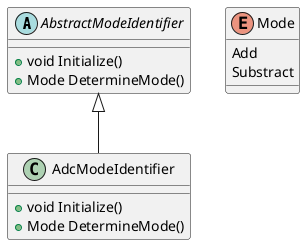 @startuml classes

abstract class AbstractModeIdentifier {
    +void Initialize()
    +Mode DetermineMode()
}

class AdcModeIdentifier {
    +void Initialize()
    +Mode DetermineMode()
}

AbstractModeIdentifier <|-- AdcModeIdentifier

enum Mode {
    Add
    Substract
}

@enduml